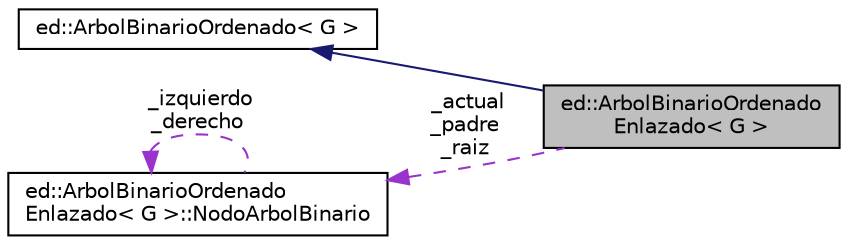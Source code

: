 digraph "ed::ArbolBinarioOrdenadoEnlazado&lt; G &gt;"
{
  edge [fontname="Helvetica",fontsize="10",labelfontname="Helvetica",labelfontsize="10"];
  node [fontname="Helvetica",fontsize="10",shape=record];
  rankdir="LR";
  Node2 [label="ed::ArbolBinarioOrdenado\lEnlazado\< G \>",height=0.2,width=0.4,color="black", fillcolor="grey75", style="filled", fontcolor="black"];
  Node3 -> Node2 [dir="back",color="midnightblue",fontsize="10",style="solid",fontname="Helvetica"];
  Node3 [label="ed::ArbolBinarioOrdenado\< G \>",height=0.2,width=0.4,color="black", fillcolor="white", style="filled",URL="$classed_1_1ArbolBinarioOrdenado.html",tooltip="Interfaz para definir un ArbolBinario ordenado. "];
  Node4 -> Node2 [dir="back",color="darkorchid3",fontsize="10",style="dashed",label=" _actual\n_padre\n_raiz" ,fontname="Helvetica"];
  Node4 [label="ed::ArbolBinarioOrdenado\lEnlazado\< G \>::NodoArbolBinario",height=0.2,width=0.4,color="black", fillcolor="white", style="filled",URL="$classed_1_1ArbolBinarioOrdenadoEnlazado_1_1NodoArbolBinario.html",tooltip="Define un nodo del arbol binario. "];
  Node4 -> Node4 [dir="back",color="darkorchid3",fontsize="10",style="dashed",label=" _izquierdo\n_derecho" ,fontname="Helvetica"];
}
